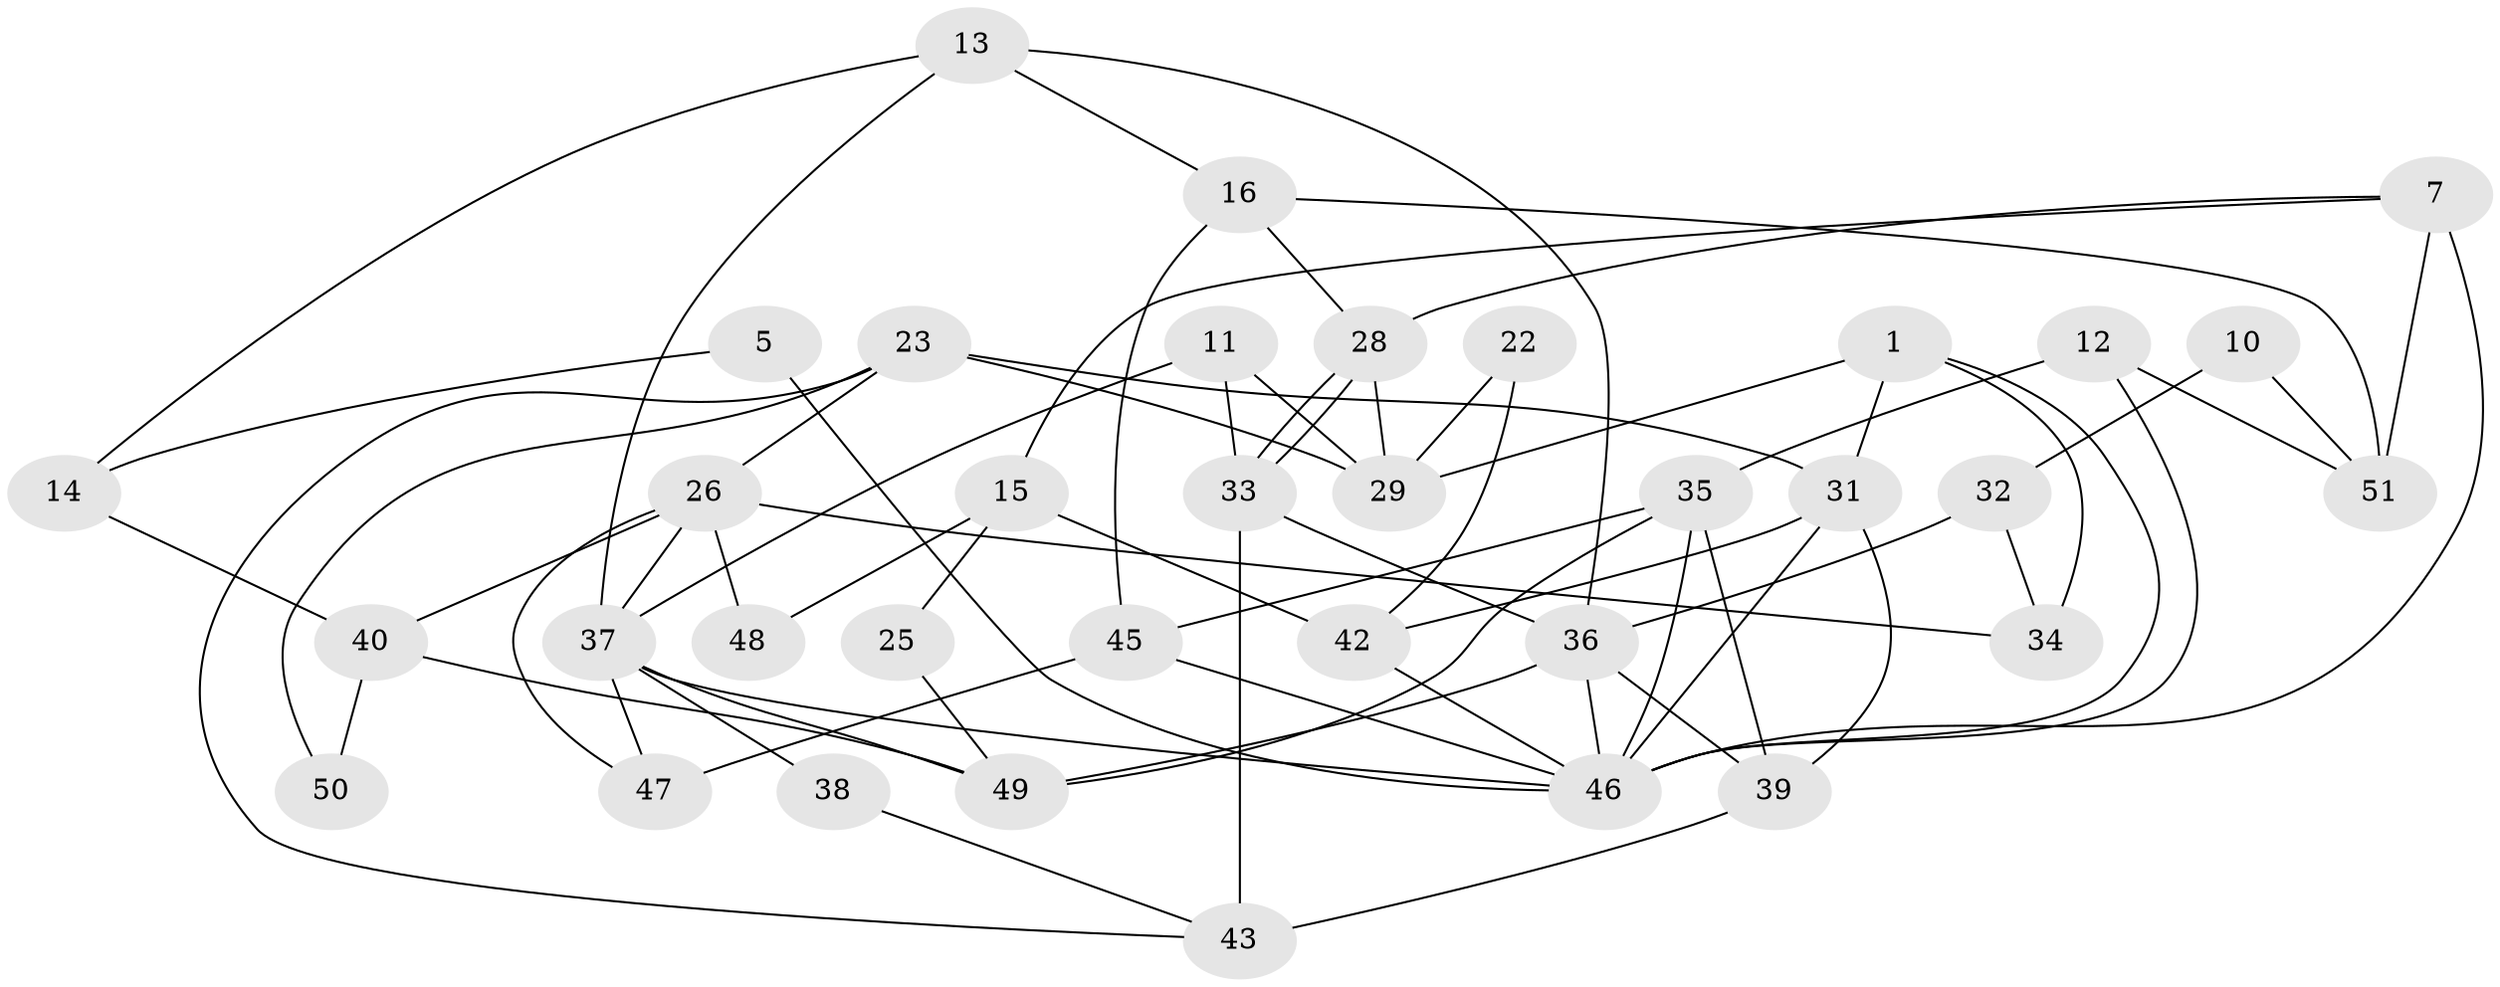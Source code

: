 // original degree distribution, {4: 0.3333333333333333, 5: 0.23529411764705882, 3: 0.21568627450980393, 6: 0.0784313725490196, 2: 0.11764705882352941, 7: 0.0196078431372549}
// Generated by graph-tools (version 1.1) at 2025/52/03/04/25 21:52:59]
// undirected, 35 vertices, 70 edges
graph export_dot {
graph [start="1"]
  node [color=gray90,style=filled];
  1;
  5;
  7;
  10;
  11;
  12 [super="+4"];
  13;
  14;
  15;
  16;
  22;
  23;
  25;
  26 [super="+9"];
  28;
  29 [super="+27"];
  31 [super="+24"];
  32;
  33 [super="+18"];
  34 [super="+19"];
  35;
  36 [super="+20"];
  37 [super="+17"];
  38;
  39 [super="+21"];
  40;
  42;
  43;
  45 [super="+3"];
  46 [super="+41+8"];
  47;
  48;
  49 [super="+30"];
  50;
  51 [super="+44"];
  1 -- 31;
  1 -- 46;
  1 -- 34;
  1 -- 29;
  5 -- 14;
  5 -- 46 [weight=2];
  7 -- 46;
  7 -- 28;
  7 -- 15;
  7 -- 51 [weight=2];
  10 -- 51 [weight=2];
  10 -- 32;
  11 -- 29;
  11 -- 33;
  11 -- 37;
  12 -- 46 [weight=3];
  12 -- 35;
  12 -- 51 [weight=2];
  13 -- 16;
  13 -- 14;
  13 -- 36;
  13 -- 37;
  14 -- 40;
  15 -- 42;
  15 -- 25;
  15 -- 48;
  16 -- 28;
  16 -- 51;
  16 -- 45;
  22 -- 42;
  22 -- 29;
  23 -- 31 [weight=2];
  23 -- 29 [weight=2];
  23 -- 43;
  23 -- 50;
  23 -- 26;
  25 -- 49;
  26 -- 40;
  26 -- 34;
  26 -- 48;
  26 -- 37;
  26 -- 47;
  28 -- 33;
  28 -- 33;
  28 -- 29;
  31 -- 39 [weight=2];
  31 -- 42;
  31 -- 46 [weight=2];
  32 -- 36;
  32 -- 34 [weight=2];
  33 -- 43 [weight=2];
  33 -- 36;
  35 -- 49 [weight=2];
  35 -- 45;
  35 -- 39;
  35 -- 46;
  36 -- 49;
  36 -- 39;
  36 -- 46 [weight=2];
  37 -- 46 [weight=2];
  37 -- 49;
  37 -- 38;
  37 -- 47;
  38 -- 43;
  39 -- 43;
  40 -- 50;
  40 -- 49;
  42 -- 46;
  45 -- 47 [weight=2];
  45 -- 46;
}
